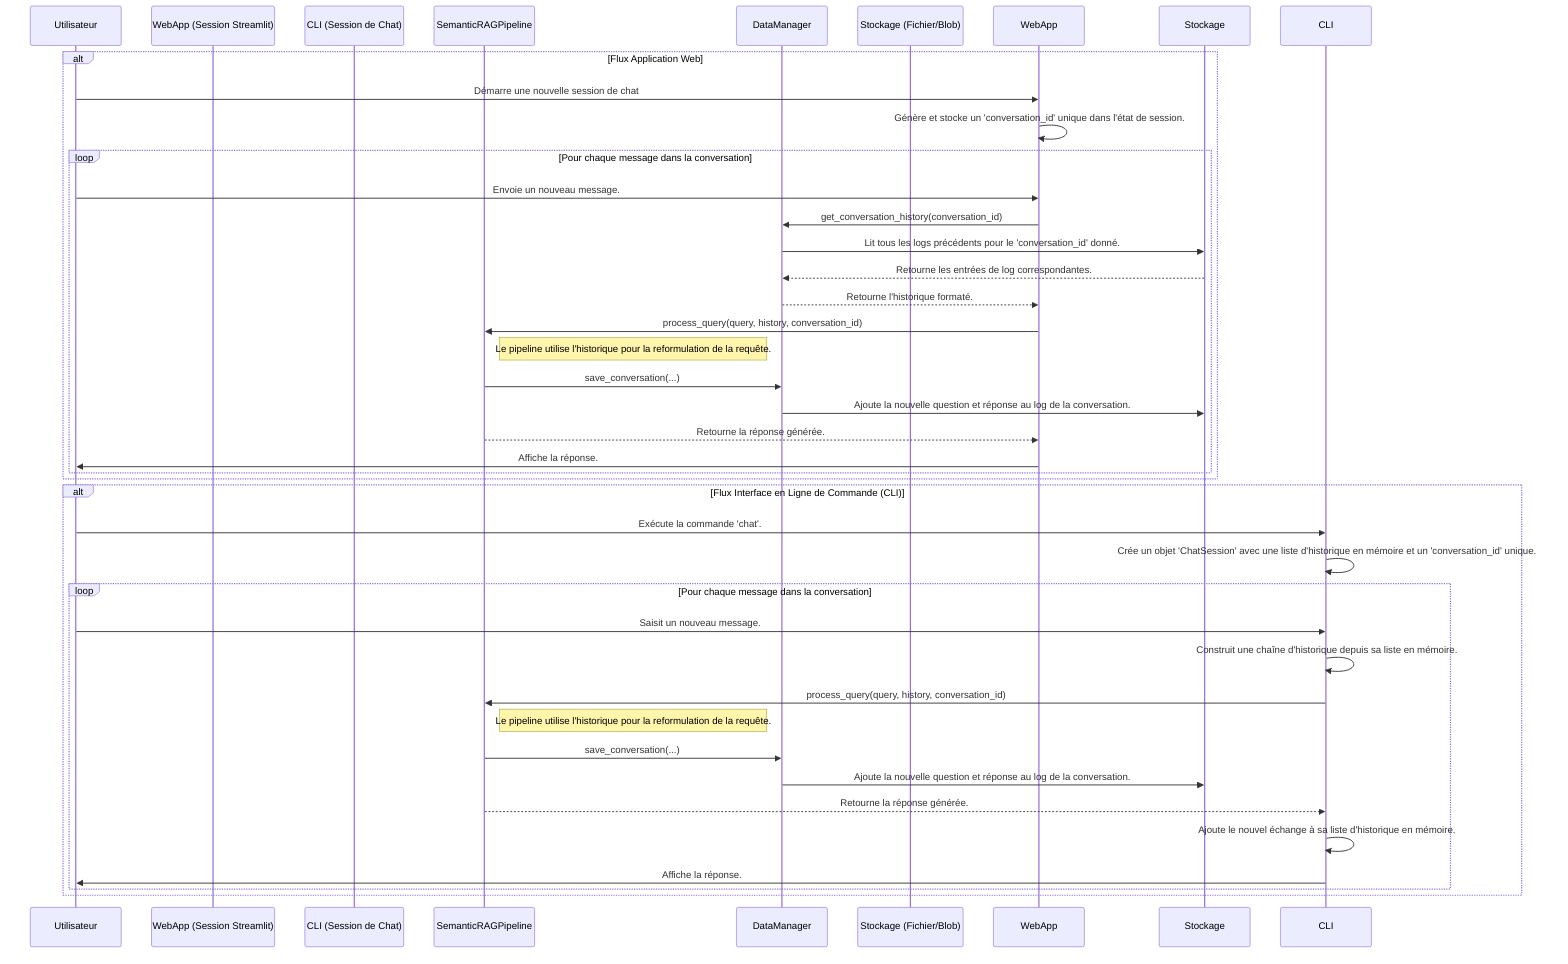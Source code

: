 sequenceDiagram
    participant Utilisateur
    participant WebApp (Session Streamlit)
    participant CLI (Session de Chat)
    participant SemanticRAGPipeline
    participant DataManager
    participant Stockage (Fichier/Blob)

    alt Flux Application Web
        Utilisateur->>WebApp: Démarre une nouvelle session de chat
        WebApp->>WebApp: Génère et stocke un 'conversation_id' unique dans l'état de session.

        loop Pour chaque message dans la conversation
            Utilisateur->>WebApp: Envoie un nouveau message.
            WebApp->>DataManager: get_conversation_history(conversation_id)
            DataManager->>Stockage: Lit tous les logs précédents pour le 'conversation_id' donné.
            Stockage-->>DataManager: Retourne les entrées de log correspondantes.
            DataManager-->>WebApp: Retourne l'historique formaté.
            WebApp->>SemanticRAGPipeline: process_query(query, history, conversation_id)
            note right of SemanticRAGPipeline: Le pipeline utilise l'historique pour la reformulation de la requête.
            SemanticRAGPipeline->>DataManager: save_conversation(...)
            DataManager->>Stockage: Ajoute la nouvelle question et réponse au log de la conversation.
            SemanticRAGPipeline-->>WebApp: Retourne la réponse générée.
            WebApp->>Utilisateur: Affiche la réponse.
        end
    end

    alt Flux Interface en Ligne de Commande (CLI)
        Utilisateur->>CLI: Exécute la commande 'chat'.
        CLI->>CLI: Crée un objet 'ChatSession' avec une liste d'historique en mémoire et un 'conversation_id' unique.

        loop Pour chaque message dans la conversation
            Utilisateur->>CLI: Saisit un nouveau message.
            CLI->>CLI: Construit une chaîne d'historique depuis sa liste en mémoire.
            CLI->>SemanticRAGPipeline: process_query(query, history, conversation_id)
            note right of SemanticRAGPipeline: Le pipeline utilise l'historique pour la reformulation de la requête.
            SemanticRAGPipeline->>DataManager: save_conversation(...)
            DataManager->>Stockage: Ajoute la nouvelle question et réponse au log de la conversation.
            SemanticRAGPipeline-->>CLI: Retourne la réponse générée.
            CLI->>CLI: Ajoute le nouvel échange à sa liste d'historique en mémoire.
            CLI->>Utilisateur: Affiche la réponse.
        end
    end
